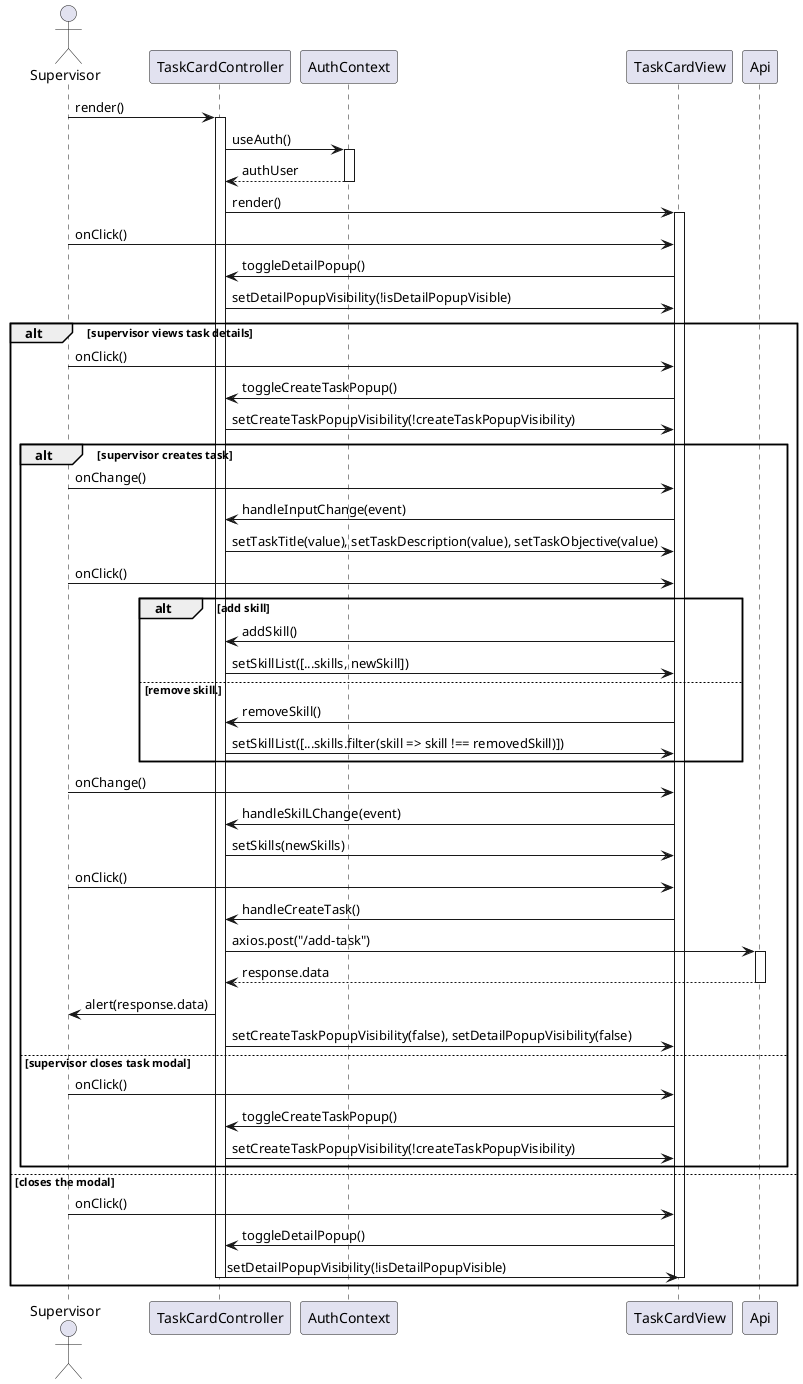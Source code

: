 @startuml task_card_sequence_diagram

actor Supervisor as User
participant TaskCardController
participant AuthContext
participant TaskCardView
participant Api

User -> TaskCardController: render()
activate TaskCardController
TaskCardController -> AuthContext: useAuth()
activate AuthContext
AuthContext --> TaskCardController: authUser
deactivate AuthContext

TaskCardController -> TaskCardView: render()
activate TaskCardView
User -> TaskCardView: onClick()
TaskCardView -> TaskCardController: toggleDetailPopup()
TaskCardController -> TaskCardView: setDetailPopupVisibility(!isDetailPopupVisible)

alt supervisor views task details
    User -> TaskCardView: onClick()
    TaskCardView -> TaskCardController: toggleCreateTaskPopup()
    TaskCardController -> TaskCardView: setCreateTaskPopupVisibility(!createTaskPopupVisibility)
    alt supervisor creates task
        User -> TaskCardView: onChange()
        TaskCardView -> TaskCardController: handleInputChange(event)
        TaskCardController -> TaskCardView: setTaskTitle(value), setTaskDescription(value), setTaskObjective(value)

        User -> TaskCardView: onClick()
        alt add skill
            TaskCardView -> TaskCardController: addSkill()
            TaskCardController -> TaskCardView: setSkillList([...skills, newSkill])
        else remove skill.
            TaskCardView -> TaskCardController: removeSkill()
            TaskCardController -> TaskCardView: setSkillList([...skills.filter(skill => skill !== removedSkill)])
        end

        User -> TaskCardView: onChange()
        TaskCardView -> TaskCardController: handleSkilLChange(event)
        TaskCardController -> TaskCardView: setSkills(newSkills)

        User -> TaskCardView: onClick()
        TaskCardView -> TaskCardController: handleCreateTask()
        TaskCardController -> Api: axios.post("/add-task")
        activate Api
        Api --> TaskCardController: response.data
        deactivate Api

        TaskCardController -> User: alert(response.data)
        TaskCardController -> TaskCardView: setCreateTaskPopupVisibility(false), setDetailPopupVisibility(false) 
    else supervisor closes task modal
        User -> TaskCardView: onClick()
        TaskCardView -> TaskCardController: toggleCreateTaskPopup()
        TaskCardController -> TaskCardView: setCreateTaskPopupVisibility(!createTaskPopupVisibility)
    end
    
    
else closes the modal
    User -> TaskCardView: onClick()
    TaskCardView -> TaskCardController: toggleDetailPopup()
    TaskCardController -> TaskCardView: setDetailPopupVisibility(!isDetailPopupVisible)
    deactivate TaskCardController
    deactivate TaskCardView
end


@enduml